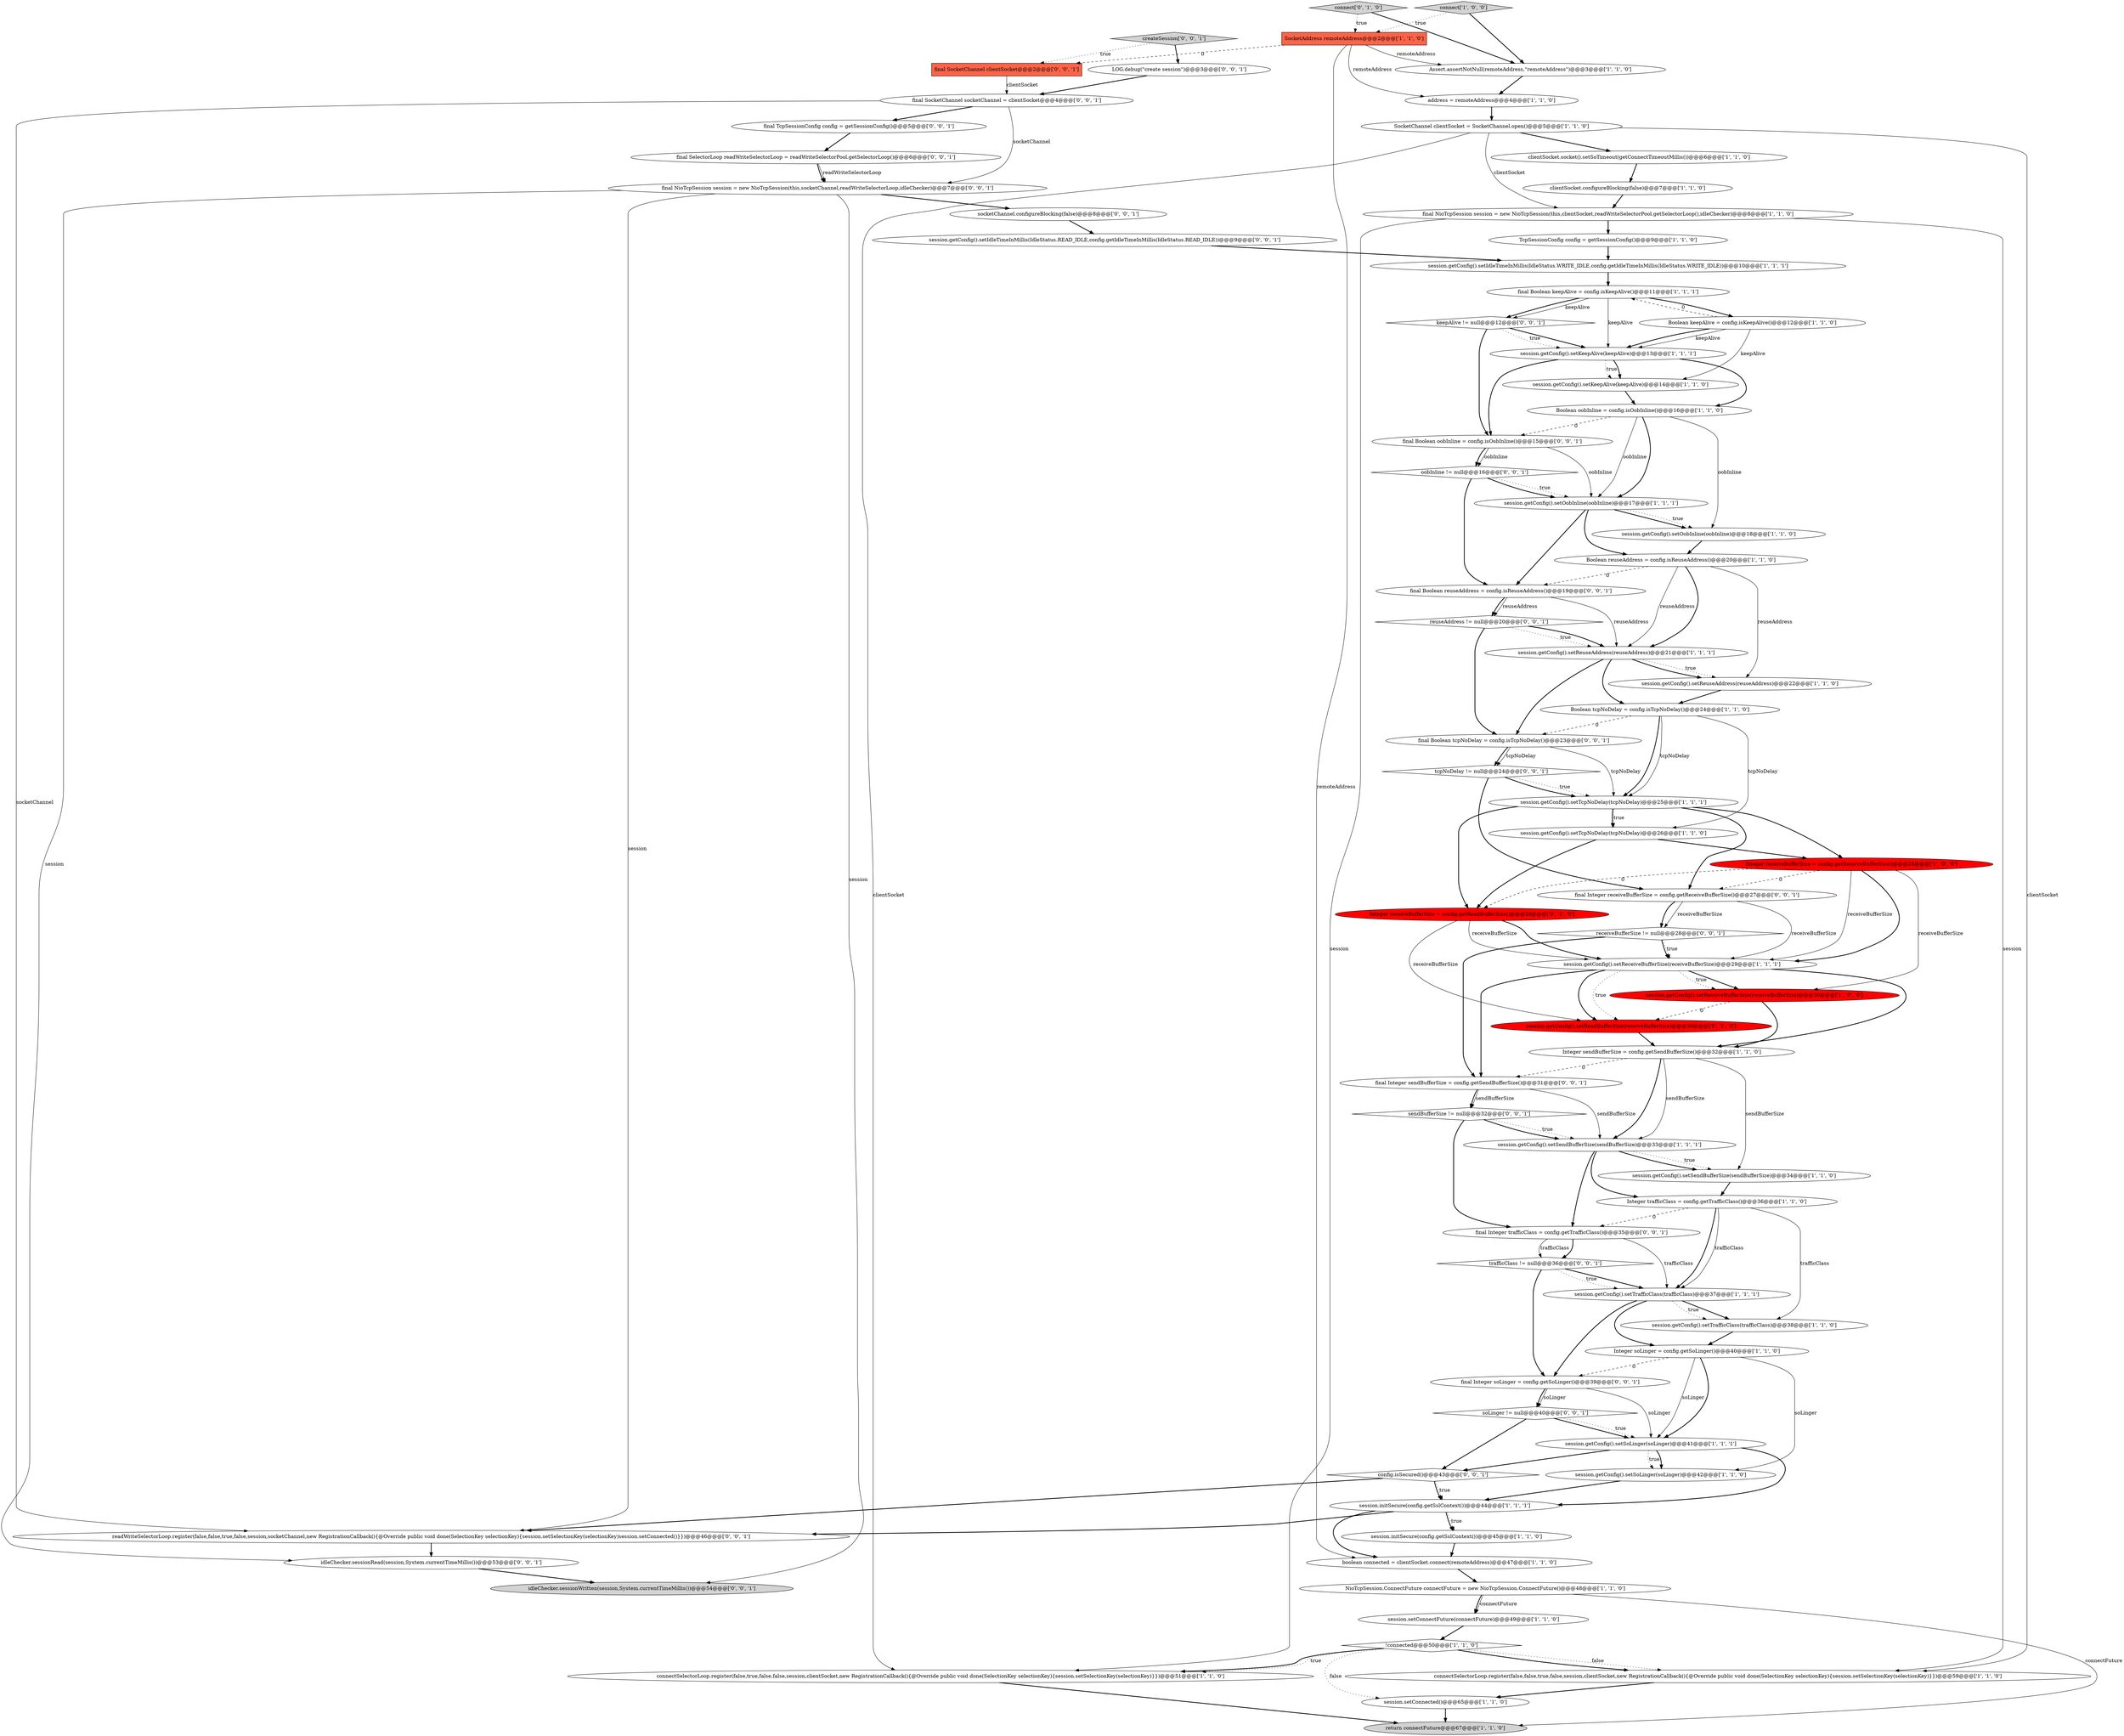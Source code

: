digraph {
49 [style = filled, label = "final TcpSessionConfig config = getSessionConfig()@@@5@@@['0', '0', '1']", fillcolor = white, shape = ellipse image = "AAA0AAABBB3BBB"];
44 [style = filled, label = "SocketChannel clientSocket = SocketChannel.open()@@@5@@@['1', '1', '0']", fillcolor = white, shape = ellipse image = "AAA0AAABBB1BBB"];
51 [style = filled, label = "final NioTcpSession session = new NioTcpSession(this,socketChannel,readWriteSelectorLoop,idleChecker)@@@7@@@['0', '0', '1']", fillcolor = white, shape = ellipse image = "AAA0AAABBB3BBB"];
69 [style = filled, label = "session.getConfig().setIdleTimeInMillis(IdleStatus.READ_IDLE,config.getIdleTimeInMillis(IdleStatus.READ_IDLE))@@@9@@@['0', '0', '1']", fillcolor = white, shape = ellipse image = "AAA0AAABBB3BBB"];
12 [style = filled, label = "return connectFuture@@@67@@@['1', '1', '0']", fillcolor = lightgray, shape = ellipse image = "AAA0AAABBB1BBB"];
2 [style = filled, label = "session.getConfig().setReceiveBufferSize(receiveBufferSize)@@@29@@@['1', '1', '1']", fillcolor = white, shape = ellipse image = "AAA0AAABBB1BBB"];
32 [style = filled, label = "session.getConfig().setSendBufferSize(sendBufferSize)@@@33@@@['1', '1', '1']", fillcolor = white, shape = ellipse image = "AAA0AAABBB1BBB"];
46 [style = filled, label = "connect['0', '1', '0']", fillcolor = lightgray, shape = diamond image = "AAA0AAABBB2BBB"];
67 [style = filled, label = "final Boolean reuseAddress = config.isReuseAddress()@@@19@@@['0', '0', '1']", fillcolor = white, shape = ellipse image = "AAA0AAABBB3BBB"];
60 [style = filled, label = "final Integer trafficClass = config.getTrafficClass()@@@35@@@['0', '0', '1']", fillcolor = white, shape = ellipse image = "AAA0AAABBB3BBB"];
23 [style = filled, label = "SocketAddress remoteAddress@@@2@@@['1', '1', '0']", fillcolor = tomato, shape = box image = "AAA0AAABBB1BBB"];
1 [style = filled, label = "connect['1', '0', '0']", fillcolor = lightgray, shape = diamond image = "AAA0AAABBB1BBB"];
34 [style = filled, label = "session.getConfig().setReceiveBufferSize(receiveBufferSize)@@@30@@@['1', '0', '0']", fillcolor = red, shape = ellipse image = "AAA1AAABBB1BBB"];
53 [style = filled, label = "config.isSecured()@@@43@@@['0', '0', '1']", fillcolor = white, shape = diamond image = "AAA0AAABBB3BBB"];
54 [style = filled, label = "tcpNoDelay != null@@@24@@@['0', '0', '1']", fillcolor = white, shape = diamond image = "AAA0AAABBB3BBB"];
19 [style = filled, label = "session.getConfig().setIdleTimeInMillis(IdleStatus.WRITE_IDLE,config.getIdleTimeInMillis(IdleStatus.WRITE_IDLE))@@@10@@@['1', '1', '1']", fillcolor = white, shape = ellipse image = "AAA0AAABBB1BBB"];
14 [style = filled, label = "Boolean keepAlive = config.isKeepAlive()@@@12@@@['1', '1', '0']", fillcolor = white, shape = ellipse image = "AAA0AAABBB1BBB"];
52 [style = filled, label = "oobInline != null@@@16@@@['0', '0', '1']", fillcolor = white, shape = diamond image = "AAA0AAABBB3BBB"];
21 [style = filled, label = "final NioTcpSession session = new NioTcpSession(this,clientSocket,readWriteSelectorPool.getSelectorLoop(),idleChecker)@@@8@@@['1', '1', '0']", fillcolor = white, shape = ellipse image = "AAA0AAABBB1BBB"];
55 [style = filled, label = "receiveBufferSize != null@@@28@@@['0', '0', '1']", fillcolor = white, shape = diamond image = "AAA0AAABBB3BBB"];
58 [style = filled, label = "final SocketChannel socketChannel = clientSocket@@@4@@@['0', '0', '1']", fillcolor = white, shape = ellipse image = "AAA0AAABBB3BBB"];
70 [style = filled, label = "final Boolean tcpNoDelay = config.isTcpNoDelay()@@@23@@@['0', '0', '1']", fillcolor = white, shape = ellipse image = "AAA0AAABBB3BBB"];
50 [style = filled, label = "reuseAddress != null@@@20@@@['0', '0', '1']", fillcolor = white, shape = diamond image = "AAA0AAABBB3BBB"];
62 [style = filled, label = "createSession['0', '0', '1']", fillcolor = lightgray, shape = diamond image = "AAA0AAABBB3BBB"];
37 [style = filled, label = "session.getConfig().setTrafficClass(trafficClass)@@@37@@@['1', '1', '1']", fillcolor = white, shape = ellipse image = "AAA0AAABBB1BBB"];
7 [style = filled, label = "!connected@@@50@@@['1', '1', '0']", fillcolor = white, shape = diamond image = "AAA0AAABBB1BBB"];
72 [style = filled, label = "socketChannel.configureBlocking(false)@@@8@@@['0', '0', '1']", fillcolor = white, shape = ellipse image = "AAA0AAABBB3BBB"];
9 [style = filled, label = "Integer trafficClass = config.getTrafficClass()@@@36@@@['1', '1', '0']", fillcolor = white, shape = ellipse image = "AAA0AAABBB1BBB"];
18 [style = filled, label = "Boolean oobInline = config.isOobInline()@@@16@@@['1', '1', '0']", fillcolor = white, shape = ellipse image = "AAA0AAABBB1BBB"];
48 [style = filled, label = "LOG.debug(\"create session\")@@@3@@@['0', '0', '1']", fillcolor = white, shape = ellipse image = "AAA0AAABBB3BBB"];
0 [style = filled, label = "session.getConfig().setTcpNoDelay(tcpNoDelay)@@@25@@@['1', '1', '1']", fillcolor = white, shape = ellipse image = "AAA0AAABBB1BBB"];
20 [style = filled, label = "connectSelectorLoop.register(false,false,true,false,session,clientSocket,new RegistrationCallback(){@Override public void done(SelectionKey selectionKey){session.setSelectionKey(selectionKey)}})@@@59@@@['1', '1', '0']", fillcolor = white, shape = ellipse image = "AAA0AAABBB1BBB"];
42 [style = filled, label = "Integer sendBufferSize = config.getSendBufferSize()@@@32@@@['1', '1', '0']", fillcolor = white, shape = ellipse image = "AAA0AAABBB1BBB"];
6 [style = filled, label = "Boolean tcpNoDelay = config.isTcpNoDelay()@@@24@@@['1', '1', '0']", fillcolor = white, shape = ellipse image = "AAA0AAABBB1BBB"];
57 [style = filled, label = "idleChecker.sessionWritten(session,System.currentTimeMillis())@@@54@@@['0', '0', '1']", fillcolor = lightgray, shape = ellipse image = "AAA0AAABBB3BBB"];
11 [style = filled, label = "Boolean reuseAddress = config.isReuseAddress()@@@20@@@['1', '1', '0']", fillcolor = white, shape = ellipse image = "AAA0AAABBB1BBB"];
41 [style = filled, label = "clientSocket.socket().setSoTimeout(getConnectTimeoutMillis())@@@6@@@['1', '1', '0']", fillcolor = white, shape = ellipse image = "AAA0AAABBB1BBB"];
66 [style = filled, label = "final Integer receiveBufferSize = config.getReceiveBufferSize()@@@27@@@['0', '0', '1']", fillcolor = white, shape = ellipse image = "AAA0AAABBB3BBB"];
3 [style = filled, label = "session.getConfig().setSendBufferSize(sendBufferSize)@@@34@@@['1', '1', '0']", fillcolor = white, shape = ellipse image = "AAA0AAABBB1BBB"];
25 [style = filled, label = "session.getConfig().setSoLinger(soLinger)@@@42@@@['1', '1', '0']", fillcolor = white, shape = ellipse image = "AAA0AAABBB1BBB"];
22 [style = filled, label = "session.getConfig().setOobInline(oobInline)@@@17@@@['1', '1', '1']", fillcolor = white, shape = ellipse image = "AAA0AAABBB1BBB"];
17 [style = filled, label = "Integer soLinger = config.getSoLinger()@@@40@@@['1', '1', '0']", fillcolor = white, shape = ellipse image = "AAA0AAABBB1BBB"];
43 [style = filled, label = "session.setConnected()@@@65@@@['1', '1', '0']", fillcolor = white, shape = ellipse image = "AAA0AAABBB1BBB"];
59 [style = filled, label = "final SelectorLoop readWriteSelectorLoop = readWriteSelectorPool.getSelectorLoop()@@@6@@@['0', '0', '1']", fillcolor = white, shape = ellipse image = "AAA0AAABBB3BBB"];
61 [style = filled, label = "final Integer soLinger = config.getSoLinger()@@@39@@@['0', '0', '1']", fillcolor = white, shape = ellipse image = "AAA0AAABBB3BBB"];
28 [style = filled, label = "connectSelectorLoop.register(false,true,false,false,session,clientSocket,new RegistrationCallback(){@Override public void done(SelectionKey selectionKey){session.setSelectionKey(selectionKey)}})@@@51@@@['1', '1', '0']", fillcolor = white, shape = ellipse image = "AAA0AAABBB1BBB"];
33 [style = filled, label = "session.getConfig().setOobInline(oobInline)@@@18@@@['1', '1', '0']", fillcolor = white, shape = ellipse image = "AAA0AAABBB1BBB"];
73 [style = filled, label = "final SocketChannel clientSocket@@@2@@@['0', '0', '1']", fillcolor = tomato, shape = box image = "AAA0AAABBB3BBB"];
31 [style = filled, label = "clientSocket.configureBlocking(false)@@@7@@@['1', '1', '0']", fillcolor = white, shape = ellipse image = "AAA0AAABBB1BBB"];
74 [style = filled, label = "soLinger != null@@@40@@@['0', '0', '1']", fillcolor = white, shape = diamond image = "AAA0AAABBB3BBB"];
5 [style = filled, label = "Assert.assertNotNull(remoteAddress,\"remoteAddress\")@@@3@@@['1', '1', '0']", fillcolor = white, shape = ellipse image = "AAA0AAABBB1BBB"];
24 [style = filled, label = "session.getConfig().setReuseAddress(reuseAddress)@@@21@@@['1', '1', '1']", fillcolor = white, shape = ellipse image = "AAA0AAABBB1BBB"];
36 [style = filled, label = "session.getConfig().setKeepAlive(keepAlive)@@@13@@@['1', '1', '1']", fillcolor = white, shape = ellipse image = "AAA0AAABBB1BBB"];
35 [style = filled, label = "session.setConnectFuture(connectFuture)@@@49@@@['1', '1', '0']", fillcolor = white, shape = ellipse image = "AAA0AAABBB1BBB"];
40 [style = filled, label = "session.getConfig().setTcpNoDelay(tcpNoDelay)@@@26@@@['1', '1', '0']", fillcolor = white, shape = ellipse image = "AAA0AAABBB1BBB"];
39 [style = filled, label = "session.initSecure(config.getSslContext())@@@45@@@['1', '1', '0']", fillcolor = white, shape = ellipse image = "AAA0AAABBB1BBB"];
13 [style = filled, label = "TcpSessionConfig config = getSessionConfig()@@@9@@@['1', '1', '0']", fillcolor = white, shape = ellipse image = "AAA0AAABBB1BBB"];
4 [style = filled, label = "final Boolean keepAlive = config.isKeepAlive()@@@11@@@['1', '1', '1']", fillcolor = white, shape = ellipse image = "AAA0AAABBB1BBB"];
75 [style = filled, label = "idleChecker.sessionRead(session,System.currentTimeMillis())@@@53@@@['0', '0', '1']", fillcolor = white, shape = ellipse image = "AAA0AAABBB3BBB"];
68 [style = filled, label = "final Boolean oobInline = config.isOobInline()@@@15@@@['0', '0', '1']", fillcolor = white, shape = ellipse image = "AAA0AAABBB3BBB"];
29 [style = filled, label = "address = remoteAddress@@@4@@@['1', '1', '0']", fillcolor = white, shape = ellipse image = "AAA0AAABBB1BBB"];
30 [style = filled, label = "session.getConfig().setSoLinger(soLinger)@@@41@@@['1', '1', '1']", fillcolor = white, shape = ellipse image = "AAA0AAABBB1BBB"];
45 [style = filled, label = "session.getConfig().setReadBufferSize(receiveBufferSize)@@@30@@@['0', '1', '0']", fillcolor = red, shape = ellipse image = "AAA1AAABBB2BBB"];
47 [style = filled, label = "Integer receiveBufferSize = config.getReadBufferSize()@@@28@@@['0', '1', '0']", fillcolor = red, shape = ellipse image = "AAA1AAABBB2BBB"];
26 [style = filled, label = "session.initSecure(config.getSslContext())@@@44@@@['1', '1', '1']", fillcolor = white, shape = ellipse image = "AAA0AAABBB1BBB"];
64 [style = filled, label = "trafficClass != null@@@36@@@['0', '0', '1']", fillcolor = white, shape = diamond image = "AAA0AAABBB3BBB"];
15 [style = filled, label = "session.getConfig().setTrafficClass(trafficClass)@@@38@@@['1', '1', '0']", fillcolor = white, shape = ellipse image = "AAA0AAABBB1BBB"];
63 [style = filled, label = "keepAlive != null@@@12@@@['0', '0', '1']", fillcolor = white, shape = diamond image = "AAA0AAABBB3BBB"];
8 [style = filled, label = "session.getConfig().setKeepAlive(keepAlive)@@@14@@@['1', '1', '0']", fillcolor = white, shape = ellipse image = "AAA0AAABBB1BBB"];
10 [style = filled, label = "Integer receiveBufferSize = config.getReceiveBufferSize()@@@28@@@['1', '0', '0']", fillcolor = red, shape = ellipse image = "AAA1AAABBB1BBB"];
16 [style = filled, label = "session.getConfig().setReuseAddress(reuseAddress)@@@22@@@['1', '1', '0']", fillcolor = white, shape = ellipse image = "AAA0AAABBB1BBB"];
27 [style = filled, label = "boolean connected = clientSocket.connect(remoteAddress)@@@47@@@['1', '1', '0']", fillcolor = white, shape = ellipse image = "AAA0AAABBB1BBB"];
38 [style = filled, label = "NioTcpSession.ConnectFuture connectFuture = new NioTcpSession.ConnectFuture()@@@48@@@['1', '1', '0']", fillcolor = white, shape = ellipse image = "AAA0AAABBB1BBB"];
56 [style = filled, label = "final Integer sendBufferSize = config.getSendBufferSize()@@@31@@@['0', '0', '1']", fillcolor = white, shape = ellipse image = "AAA0AAABBB3BBB"];
65 [style = filled, label = "sendBufferSize != null@@@32@@@['0', '0', '1']", fillcolor = white, shape = diamond image = "AAA0AAABBB3BBB"];
71 [style = filled, label = "readWriteSelectorLoop.register(false,false,true,false,session,socketChannel,new RegistrationCallback(){@Override public void done(SelectionKey selectionKey){session.setSelectionKey(selectionKey)session.setConnected()}})@@@46@@@['0', '0', '1']", fillcolor = white, shape = ellipse image = "AAA0AAABBB3BBB"];
1->5 [style = bold, label=""];
21->28 [style = solid, label="session"];
59->51 [style = solid, label="readWriteSelectorLoop"];
36->8 [style = dotted, label="true"];
62->73 [style = dotted, label="true"];
65->60 [style = bold, label=""];
27->38 [style = bold, label=""];
49->59 [style = bold, label=""];
4->63 [style = bold, label=""];
46->5 [style = bold, label=""];
56->65 [style = solid, label="sendBufferSize"];
4->63 [style = solid, label="keepAlive"];
60->37 [style = solid, label="trafficClass"];
14->36 [style = solid, label="keepAlive"];
42->32 [style = solid, label="sendBufferSize"];
59->51 [style = bold, label=""];
55->2 [style = bold, label=""];
6->70 [style = dashed, label="0"];
31->21 [style = bold, label=""];
37->15 [style = bold, label=""];
69->19 [style = bold, label=""];
63->36 [style = bold, label=""];
58->71 [style = solid, label="socketChannel"];
9->37 [style = bold, label=""];
23->5 [style = solid, label="remoteAddress"];
33->11 [style = bold, label=""];
15->17 [style = bold, label=""];
53->26 [style = dotted, label="true"];
52->22 [style = dotted, label="true"];
18->22 [style = bold, label=""];
23->73 [style = dashed, label="0"];
0->66 [style = bold, label=""];
51->75 [style = solid, label="session"];
52->67 [style = bold, label=""];
68->22 [style = solid, label="oobInline"];
10->66 [style = dashed, label="0"];
36->18 [style = bold, label=""];
40->47 [style = bold, label=""];
32->3 [style = dotted, label="true"];
47->45 [style = solid, label="receiveBufferSize"];
74->30 [style = bold, label=""];
18->33 [style = solid, label="oobInline"];
45->42 [style = bold, label=""];
20->43 [style = bold, label=""];
29->44 [style = bold, label=""];
22->67 [style = bold, label=""];
7->20 [style = dotted, label="false"];
1->23 [style = dotted, label="true"];
0->40 [style = bold, label=""];
9->60 [style = dashed, label="0"];
17->25 [style = solid, label="soLinger"];
50->24 [style = dotted, label="true"];
44->20 [style = solid, label="clientSocket"];
32->3 [style = bold, label=""];
67->50 [style = solid, label="reuseAddress"];
74->30 [style = dotted, label="true"];
35->7 [style = bold, label=""];
66->2 [style = solid, label="receiveBufferSize"];
21->13 [style = bold, label=""];
56->65 [style = bold, label=""];
61->74 [style = bold, label=""];
5->29 [style = bold, label=""];
58->51 [style = solid, label="socketChannel"];
22->33 [style = bold, label=""];
10->34 [style = solid, label="receiveBufferSize"];
44->21 [style = solid, label="clientSocket"];
54->0 [style = dotted, label="true"];
8->18 [style = bold, label=""];
9->15 [style = solid, label="trafficClass"];
16->6 [style = bold, label=""];
50->70 [style = bold, label=""];
60->64 [style = bold, label=""];
38->12 [style = solid, label="connectFuture"];
2->34 [style = bold, label=""];
30->26 [style = bold, label=""];
22->33 [style = dotted, label="true"];
54->66 [style = bold, label=""];
34->42 [style = bold, label=""];
37->61 [style = bold, label=""];
71->75 [style = bold, label=""];
6->40 [style = solid, label="tcpNoDelay"];
26->27 [style = bold, label=""];
61->30 [style = solid, label="soLinger"];
9->37 [style = solid, label="trafficClass"];
70->54 [style = bold, label=""];
43->12 [style = bold, label=""];
70->54 [style = solid, label="tcpNoDelay"];
25->26 [style = bold, label=""];
47->2 [style = bold, label=""];
44->41 [style = bold, label=""];
61->74 [style = solid, label="soLinger"];
42->56 [style = dashed, label="0"];
42->32 [style = bold, label=""];
62->48 [style = bold, label=""];
10->2 [style = bold, label=""];
38->35 [style = bold, label=""];
14->8 [style = solid, label="keepAlive"];
42->3 [style = solid, label="sendBufferSize"];
22->11 [style = bold, label=""];
14->36 [style = bold, label=""];
4->14 [style = bold, label=""];
48->58 [style = bold, label=""];
68->52 [style = bold, label=""];
72->69 [style = bold, label=""];
24->70 [style = bold, label=""];
7->43 [style = dotted, label="false"];
30->53 [style = bold, label=""];
7->20 [style = bold, label=""];
51->72 [style = bold, label=""];
28->12 [style = bold, label=""];
34->45 [style = dashed, label="0"];
52->22 [style = bold, label=""];
11->24 [style = bold, label=""];
37->15 [style = dotted, label="true"];
58->49 [style = bold, label=""];
66->55 [style = solid, label="receiveBufferSize"];
54->0 [style = bold, label=""];
24->16 [style = dotted, label="true"];
14->4 [style = dashed, label="0"];
70->0 [style = solid, label="tcpNoDelay"];
3->9 [style = bold, label=""];
64->37 [style = bold, label=""];
32->9 [style = bold, label=""];
13->19 [style = bold, label=""];
32->60 [style = bold, label=""];
65->32 [style = dotted, label="true"];
30->25 [style = dotted, label="true"];
7->28 [style = bold, label=""];
10->2 [style = solid, label="receiveBufferSize"];
73->58 [style = solid, label="clientSocket"];
66->55 [style = bold, label=""];
53->26 [style = bold, label=""];
26->71 [style = bold, label=""];
67->24 [style = solid, label="reuseAddress"];
36->8 [style = bold, label=""];
2->45 [style = bold, label=""];
47->2 [style = solid, label="receiveBufferSize"];
41->31 [style = bold, label=""];
4->36 [style = solid, label="keepAlive"];
64->61 [style = bold, label=""];
17->30 [style = solid, label="soLinger"];
11->24 [style = solid, label="reuseAddress"];
7->28 [style = dotted, label="true"];
50->24 [style = bold, label=""];
40->10 [style = bold, label=""];
0->40 [style = dotted, label="true"];
23->29 [style = solid, label="remoteAddress"];
68->52 [style = solid, label="oobInline"];
46->23 [style = dotted, label="true"];
2->34 [style = dotted, label="true"];
63->36 [style = dotted, label="true"];
21->20 [style = solid, label="session"];
26->39 [style = dotted, label="true"];
37->17 [style = bold, label=""];
11->16 [style = solid, label="reuseAddress"];
23->27 [style = solid, label="remoteAddress"];
2->45 [style = dotted, label="true"];
51->71 [style = solid, label="session"];
30->25 [style = bold, label=""];
55->2 [style = dotted, label="true"];
18->68 [style = dashed, label="0"];
17->30 [style = bold, label=""];
6->0 [style = bold, label=""];
75->57 [style = bold, label=""];
39->27 [style = bold, label=""];
18->22 [style = solid, label="oobInline"];
26->39 [style = bold, label=""];
55->56 [style = bold, label=""];
74->53 [style = bold, label=""];
44->28 [style = solid, label="clientSocket"];
53->71 [style = bold, label=""];
51->57 [style = solid, label="session"];
24->16 [style = bold, label=""];
36->68 [style = bold, label=""];
0->10 [style = bold, label=""];
0->47 [style = bold, label=""];
67->50 [style = bold, label=""];
56->32 [style = solid, label="sendBufferSize"];
11->67 [style = dashed, label="0"];
63->68 [style = bold, label=""];
17->61 [style = dashed, label="0"];
64->37 [style = dotted, label="true"];
19->4 [style = bold, label=""];
38->35 [style = solid, label="connectFuture"];
2->56 [style = bold, label=""];
24->6 [style = bold, label=""];
10->47 [style = dashed, label="0"];
2->42 [style = bold, label=""];
6->0 [style = solid, label="tcpNoDelay"];
60->64 [style = solid, label="trafficClass"];
65->32 [style = bold, label=""];
}
